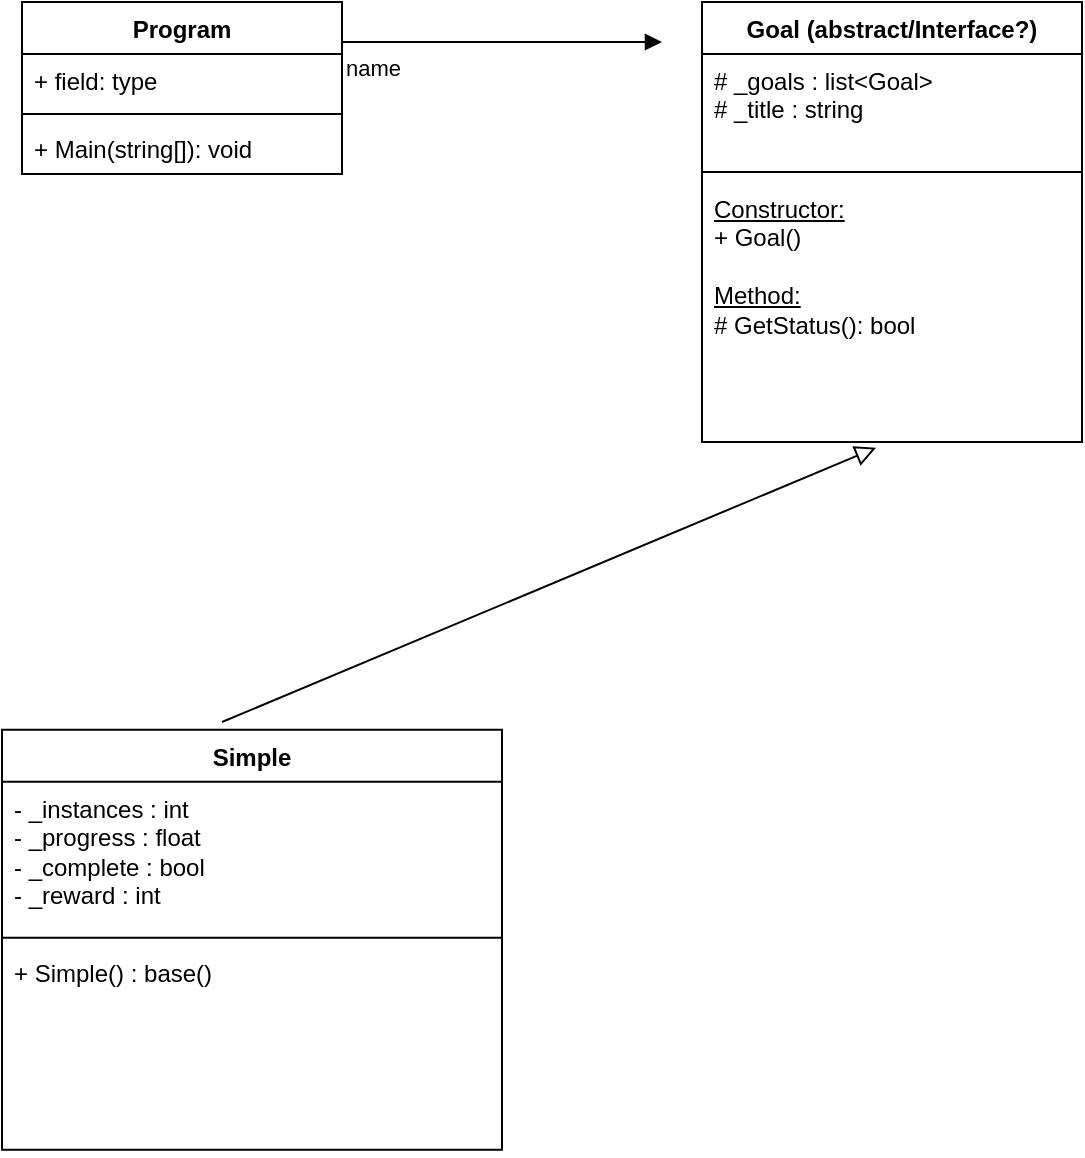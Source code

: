 <mxfile>
    <diagram id="O0FQfpCUJgqFBY9hPG8a" name="Page-1">
        <mxGraphModel dx="1935" dy="1574" grid="1" gridSize="10" guides="1" tooltips="1" connect="1" arrows="1" fold="1" page="0" pageScale="1" pageWidth="850" pageHeight="1100" math="0" shadow="0">
            <root>
                <mxCell id="0"/>
                <mxCell id="1" parent="0"/>
                <mxCell id="19" value="Goal&amp;nbsp;&lt;span style=&quot;color: rgb(0, 0, 0);&quot;&gt;(abstract/Interface?)&lt;/span&gt;" style="swimlane;fontStyle=1;align=center;verticalAlign=top;childLayout=stackLayout;horizontal=1;startSize=26;horizontalStack=0;resizeParent=1;resizeParentMax=0;resizeLast=0;collapsible=1;marginBottom=0;whiteSpace=wrap;html=1;" vertex="1" parent="1">
                    <mxGeometry x="180" y="-40" width="190" height="220" as="geometry"/>
                </mxCell>
                <mxCell id="20" value="# _goals : list&amp;lt;Goal&amp;gt;&lt;div&gt;# _title : string&lt;/div&gt;" style="text;strokeColor=none;fillColor=none;align=left;verticalAlign=top;spacingLeft=4;spacingRight=4;overflow=hidden;rotatable=0;points=[[0,0.5],[1,0.5]];portConstraint=eastwest;whiteSpace=wrap;html=1;" vertex="1" parent="19">
                    <mxGeometry y="26" width="190" height="54" as="geometry"/>
                </mxCell>
                <mxCell id="21" value="" style="line;strokeWidth=1;fillColor=none;align=left;verticalAlign=middle;spacingTop=-1;spacingLeft=3;spacingRight=3;rotatable=0;labelPosition=right;points=[];portConstraint=eastwest;strokeColor=inherit;" vertex="1" parent="19">
                    <mxGeometry y="80" width="190" height="10" as="geometry"/>
                </mxCell>
                <mxCell id="22" value="&lt;div&gt;&lt;u&gt;Constructor:&lt;/u&gt;&lt;/div&gt;&lt;div&gt;+ Goal()&lt;/div&gt;&lt;div&gt;&lt;br&gt;&lt;/div&gt;&lt;div&gt;&lt;u&gt;Method:&lt;/u&gt;&lt;/div&gt;# GetStatus(): bool" style="text;strokeColor=none;fillColor=none;align=left;verticalAlign=top;spacingLeft=4;spacingRight=4;overflow=hidden;rotatable=0;points=[[0,0.5],[1,0.5]];portConstraint=eastwest;whiteSpace=wrap;html=1;" vertex="1" parent="19">
                    <mxGeometry y="90" width="190" height="130" as="geometry"/>
                </mxCell>
                <mxCell id="23" value="Program" style="swimlane;fontStyle=1;align=center;verticalAlign=top;childLayout=stackLayout;horizontal=1;startSize=26;horizontalStack=0;resizeParent=1;resizeParentMax=0;resizeLast=0;collapsible=1;marginBottom=0;whiteSpace=wrap;html=1;" vertex="1" parent="1">
                    <mxGeometry x="-160" y="-40" width="160" height="86" as="geometry"/>
                </mxCell>
                <mxCell id="24" value="+ field: type" style="text;strokeColor=none;fillColor=none;align=left;verticalAlign=top;spacingLeft=4;spacingRight=4;overflow=hidden;rotatable=0;points=[[0,0.5],[1,0.5]];portConstraint=eastwest;whiteSpace=wrap;html=1;" vertex="1" parent="23">
                    <mxGeometry y="26" width="160" height="26" as="geometry"/>
                </mxCell>
                <mxCell id="25" value="" style="line;strokeWidth=1;fillColor=none;align=left;verticalAlign=middle;spacingTop=-1;spacingLeft=3;spacingRight=3;rotatable=0;labelPosition=right;points=[];portConstraint=eastwest;strokeColor=inherit;" vertex="1" parent="23">
                    <mxGeometry y="52" width="160" height="8" as="geometry"/>
                </mxCell>
                <mxCell id="26" value="+ Main(string[]): void" style="text;strokeColor=none;fillColor=none;align=left;verticalAlign=top;spacingLeft=4;spacingRight=4;overflow=hidden;rotatable=0;points=[[0,0.5],[1,0.5]];portConstraint=eastwest;whiteSpace=wrap;html=1;" vertex="1" parent="23">
                    <mxGeometry y="60" width="160" height="26" as="geometry"/>
                </mxCell>
                <mxCell id="27" value="Simple" style="swimlane;fontStyle=1;align=center;verticalAlign=top;childLayout=stackLayout;horizontal=1;startSize=26;horizontalStack=0;resizeParent=1;resizeParentMax=0;resizeLast=0;collapsible=1;marginBottom=0;whiteSpace=wrap;html=1;" vertex="1" parent="1">
                    <mxGeometry x="-170" y="323.91" width="250" height="210" as="geometry"/>
                </mxCell>
                <mxCell id="28" value="&lt;div&gt;&lt;span style=&quot;background-color: transparent;&quot;&gt;- _instances : int&lt;/span&gt;&lt;/div&gt;&lt;div&gt;&lt;span style=&quot;background-color: transparent;&quot;&gt;- _progress : float&lt;/span&gt;&lt;/div&gt;&lt;div&gt;&lt;span style=&quot;color: rgb(0, 0, 0);&quot;&gt;-&lt;/span&gt;&lt;span style=&quot;background-color: transparent;&quot;&gt;&amp;nbsp;_complete : bool&lt;/span&gt;&lt;span style=&quot;background-color: transparent;&quot;&gt;&lt;/span&gt;&lt;/div&gt;&lt;div&gt;&lt;span style=&quot;background-color: transparent;&quot;&gt;- _reward : int&lt;/span&gt;&lt;/div&gt;" style="text;strokeColor=none;fillColor=none;align=left;verticalAlign=top;spacingLeft=4;spacingRight=4;overflow=hidden;rotatable=0;points=[[0,0.5],[1,0.5]];portConstraint=eastwest;whiteSpace=wrap;html=1;" vertex="1" parent="27">
                    <mxGeometry y="26" width="250" height="74" as="geometry"/>
                </mxCell>
                <mxCell id="29" value="" style="line;strokeWidth=1;fillColor=none;align=left;verticalAlign=middle;spacingTop=-1;spacingLeft=3;spacingRight=3;rotatable=0;labelPosition=right;points=[];portConstraint=eastwest;strokeColor=inherit;" vertex="1" parent="27">
                    <mxGeometry y="100" width="250" height="8" as="geometry"/>
                </mxCell>
                <mxCell id="30" value="+ Simple() : base()" style="text;strokeColor=none;fillColor=none;align=left;verticalAlign=top;spacingLeft=4;spacingRight=4;overflow=hidden;rotatable=0;points=[[0,0.5],[1,0.5]];portConstraint=eastwest;whiteSpace=wrap;html=1;" vertex="1" parent="27">
                    <mxGeometry y="108" width="250" height="102" as="geometry"/>
                </mxCell>
                <mxCell id="39" value="name" style="endArrow=block;endFill=1;html=1;edgeStyle=orthogonalEdgeStyle;align=left;verticalAlign=top;" edge="1" parent="1">
                    <mxGeometry x="-1" relative="1" as="geometry">
                        <mxPoint y="-20" as="sourcePoint"/>
                        <mxPoint x="160" y="-20" as="targetPoint"/>
                    </mxGeometry>
                </mxCell>
                <mxCell id="55" value="" style="endArrow=block;html=1;rounded=0;align=center;verticalAlign=bottom;endFill=0;labelBackgroundColor=none;endSize=8;entryX=0.458;entryY=1.022;entryDx=0;entryDy=0;entryPerimeter=0;" edge="1" parent="1" target="22">
                    <mxGeometry relative="1" as="geometry">
                        <mxPoint x="-60" y="320" as="sourcePoint"/>
                        <mxPoint x="100" y="210" as="targetPoint"/>
                    </mxGeometry>
                </mxCell>
                <mxCell id="56" value="" style="resizable=0;html=1;align=center;verticalAlign=top;labelBackgroundColor=none;" connectable="0" vertex="1" parent="55">
                    <mxGeometry relative="1" as="geometry">
                        <mxPoint y="114" as="offset"/>
                    </mxGeometry>
                </mxCell>
            </root>
        </mxGraphModel>
    </diagram>
</mxfile>